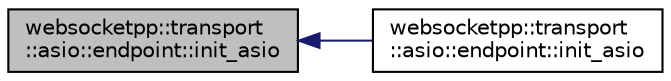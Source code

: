 digraph "websocketpp::transport::asio::endpoint::init_asio"
{
  edge [fontname="Helvetica",fontsize="10",labelfontname="Helvetica",labelfontsize="10"];
  node [fontname="Helvetica",fontsize="10",shape=record];
  rankdir="LR";
  Node36 [label="websocketpp::transport\l::asio::endpoint::init_asio",height=0.2,width=0.4,color="black", fillcolor="grey75", style="filled", fontcolor="black"];
  Node36 -> Node37 [dir="back",color="midnightblue",fontsize="10",style="solid"];
  Node37 [label="websocketpp::transport\l::asio::endpoint::init_asio",height=0.2,width=0.4,color="black", fillcolor="white", style="filled",URL="$classwebsocketpp_1_1transport_1_1asio_1_1endpoint.html#a320fc4ea3a151afaf8b973ce32effd25",tooltip="initialize asio transport with external io_service "];
}
